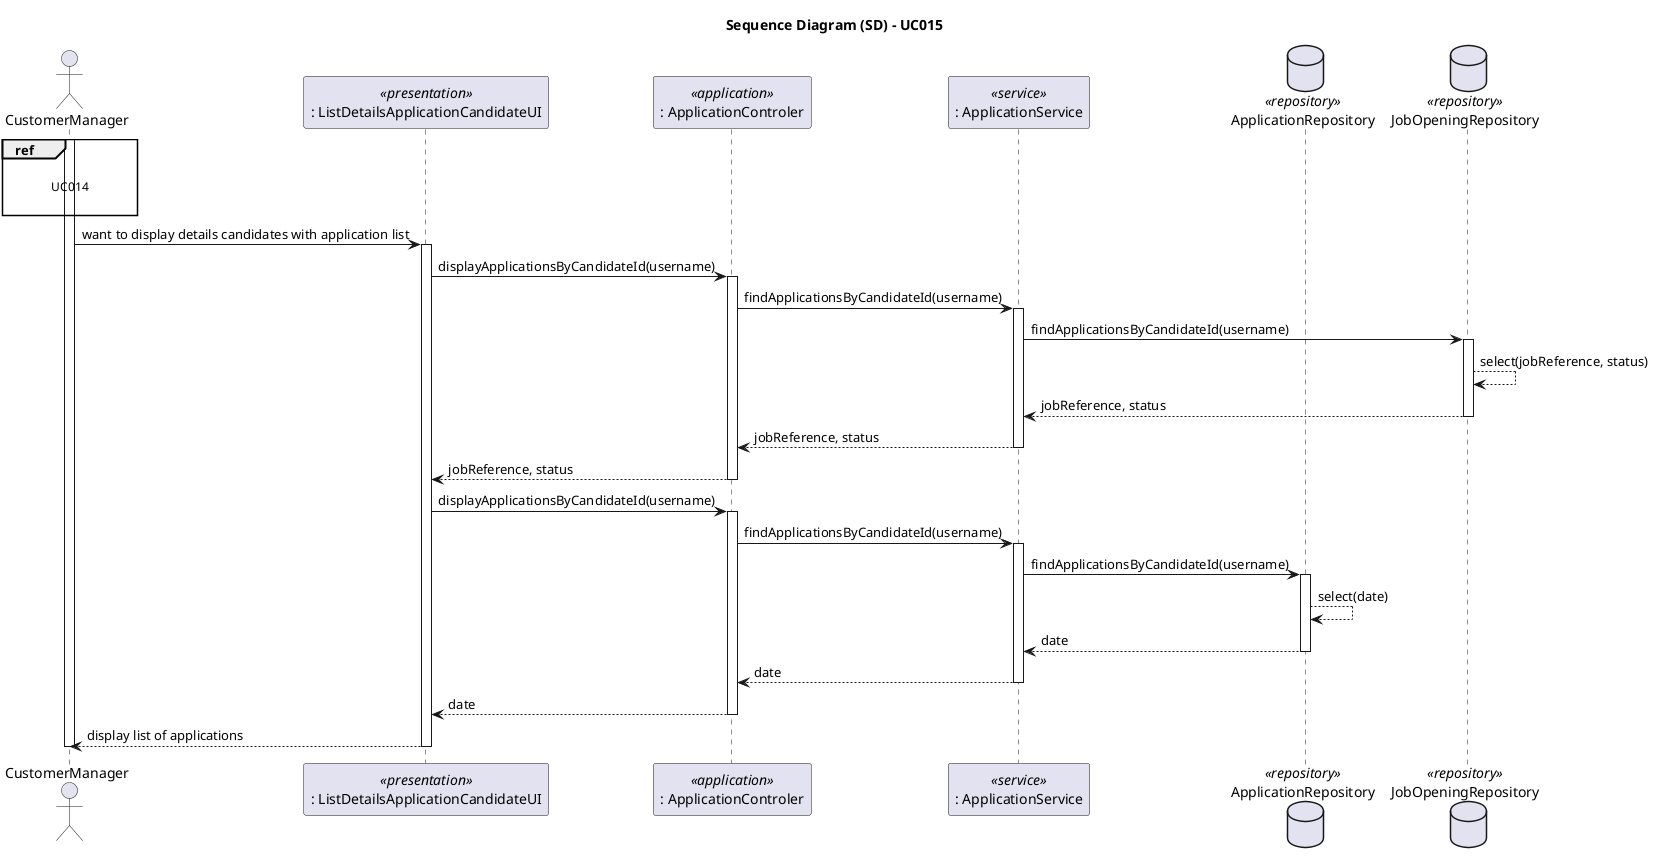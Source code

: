 @startuml
skinparam packageStyle rectangle
skinparam shadowing false
skinparam linetype polyline

skinparam classAttributeIconSize 0

title Sequence Diagram (SD) - UC015
'hide footbox
actor "CustomerManager" as CM
participant ": ListDetailsApplicationCandidateUI" as ListPersonalDataCandidateUI <<presentation>>
participant ": ApplicationControler" as Controller <<application>>
participant ": ApplicationService" as ApplicationService  <<service>>

database ApplicationRepository as ApplicationRepository <<repository>>
database JobOpeningRepository as JobOpeningRepository <<repository>>

    ref over CM

    UC014

    end ref

    activate CM

        CM -> ListPersonalDataCandidateUI : want to display details candidates with application list

        activate ListPersonalDataCandidateUI

            ListPersonalDataCandidateUI -> Controller  : displayApplicationsByCandidateId(username)

                activate Controller

                Controller -> ApplicationService : findApplicationsByCandidateId(username)
                    activate ApplicationService

                            ApplicationService -> JobOpeningRepository : findApplicationsByCandidateId(username)
                        activate JobOpeningRepository

                                JobOpeningRepository --> JobOpeningRepository : select(jobReference, status)
                                JobOpeningRepository --> ApplicationService : jobReference, status
                        deactivate JobOpeningRepository

                            ApplicationService --> Controller : jobReference, status
                    deactivate ApplicationService

                    Controller --> ListPersonalDataCandidateUI : jobReference, status
                deactivate Controller

                ListPersonalDataCandidateUI -> Controller  : displayApplicationsByCandidateId(username)

                    activate Controller

                    Controller -> ApplicationService : findApplicationsByCandidateId(username)
                        activate ApplicationService

                                ApplicationService -> ApplicationRepository : findApplicationsByCandidateId(username)
                            activate ApplicationRepository

                                    ApplicationRepository --> ApplicationRepository : select(date)
                                    ApplicationRepository --> ApplicationService : date
                            deactivate ApplicationRepository

                                ApplicationService --> Controller : date
                        deactivate ApplicationService

                        Controller --> ListPersonalDataCandidateUI : date
                    deactivate Controller

                    ListPersonalDataCandidateUI --> CM : display list of applications

         deactivate ListPersonalDataCandidateUI

    deactivate CM

@enduml